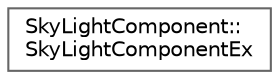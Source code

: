 digraph "Graphical Class Hierarchy"
{
 // LATEX_PDF_SIZE
  bgcolor="transparent";
  edge [fontname=Helvetica,fontsize=10,labelfontname=Helvetica,labelfontsize=10];
  node [fontname=Helvetica,fontsize=10,shape=box,height=0.2,width=0.4];
  rankdir="LR";
  Node0 [id="Node000000",label="SkyLightComponent::\lSkyLightComponentEx",height=0.2,width=0.4,color="grey40", fillcolor="white", style="filled",URL="$class_sky_light_component_1_1_sky_light_component_ex.html",tooltip=" "];
}
